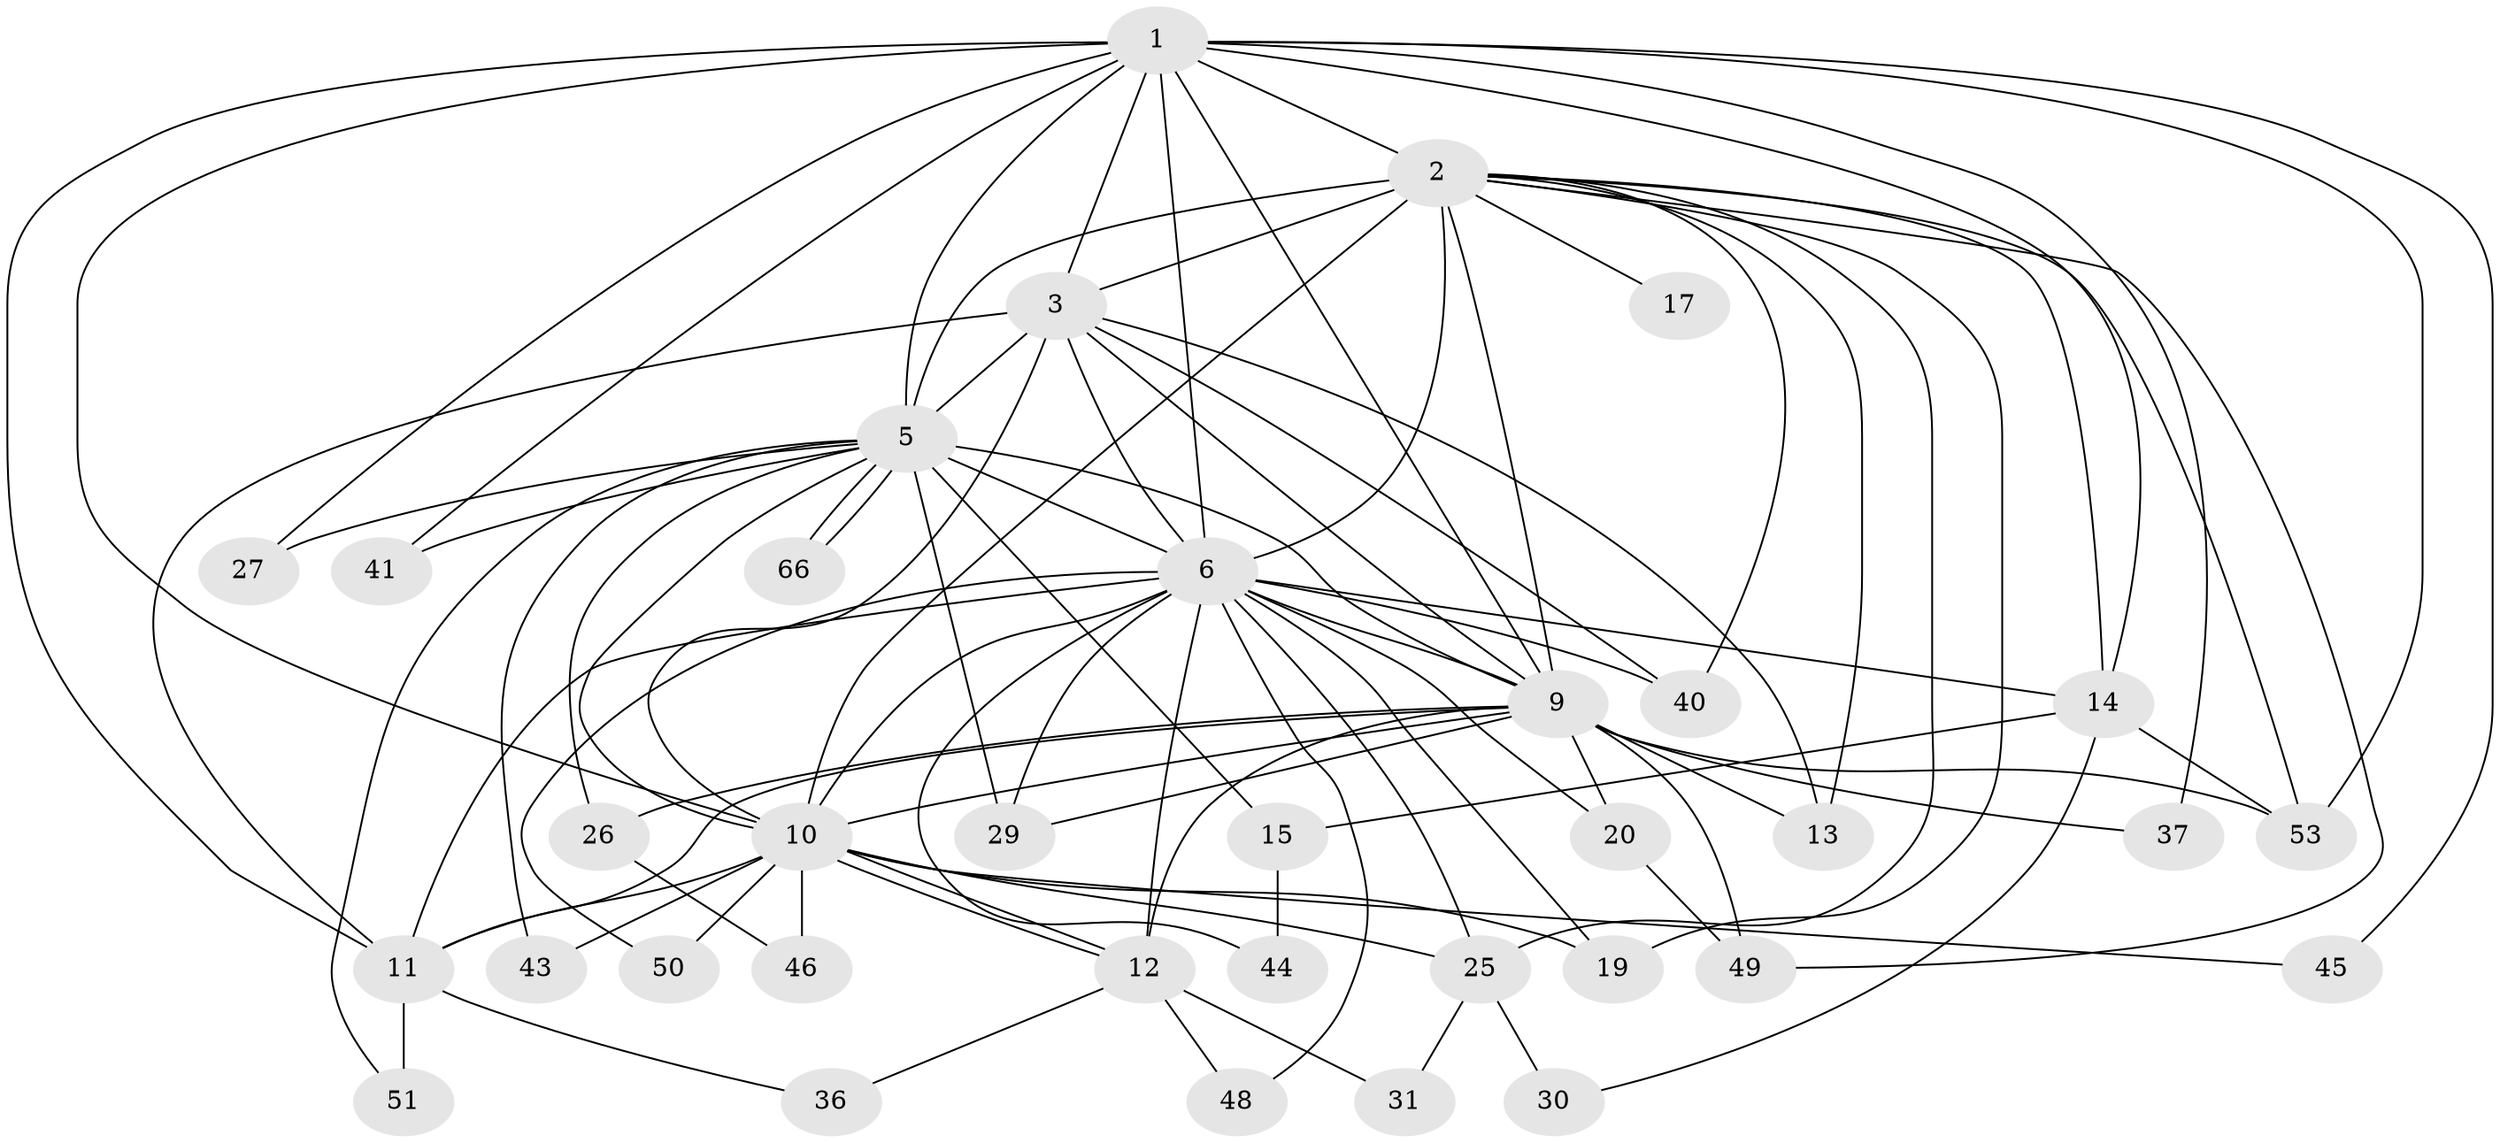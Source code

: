 // original degree distribution, {17: 0.02857142857142857, 12: 0.014285714285714285, 14: 0.014285714285714285, 19: 0.02857142857142857, 20: 0.014285714285714285, 18: 0.014285714285714285, 11: 0.014285714285714285, 22: 0.014285714285714285, 4: 0.05714285714285714, 8: 0.014285714285714285, 3: 0.14285714285714285, 6: 0.02857142857142857, 5: 0.04285714285714286, 2: 0.5714285714285714}
// Generated by graph-tools (version 1.1) at 2025/13/03/09/25 04:13:51]
// undirected, 35 vertices, 90 edges
graph export_dot {
graph [start="1"]
  node [color=gray90,style=filled];
  1;
  2 [super="+65+4+21"];
  3;
  5 [super="+8"];
  6 [super="+67+70+7+22+18"];
  9 [super="+57+35+28"];
  10 [super="+39"];
  11 [super="+23+32"];
  12 [super="+42"];
  13 [super="+33"];
  14 [super="+34"];
  15 [super="+62+38"];
  17;
  19;
  20;
  25;
  26;
  27;
  29 [super="+68"];
  30;
  31;
  36;
  37;
  40;
  41;
  43;
  44;
  45;
  46;
  48;
  49 [super="+61"];
  50;
  51;
  53 [super="+59+63"];
  66;
  1 -- 2 [weight=2];
  1 -- 3;
  1 -- 5 [weight=2];
  1 -- 6 [weight=3];
  1 -- 9;
  1 -- 10;
  1 -- 14;
  1 -- 27;
  1 -- 37;
  1 -- 41;
  1 -- 45;
  1 -- 53;
  1 -- 11;
  2 -- 3 [weight=3];
  2 -- 5 [weight=5];
  2 -- 6 [weight=7];
  2 -- 9 [weight=2];
  2 -- 10 [weight=2];
  2 -- 13;
  2 -- 40;
  2 -- 17;
  2 -- 19 [weight=2];
  2 -- 25;
  2 -- 49;
  2 -- 53;
  2 -- 14;
  3 -- 5 [weight=2];
  3 -- 6 [weight=3];
  3 -- 9;
  3 -- 10;
  3 -- 11;
  3 -- 13;
  3 -- 40;
  5 -- 6 [weight=5];
  5 -- 9 [weight=2];
  5 -- 10 [weight=2];
  5 -- 15 [weight=2];
  5 -- 26;
  5 -- 29 [weight=2];
  5 -- 41;
  5 -- 43;
  5 -- 51;
  5 -- 66;
  5 -- 66;
  5 -- 27;
  6 -- 9 [weight=3];
  6 -- 10 [weight=2];
  6 -- 14;
  6 -- 20;
  6 -- 29;
  6 -- 48;
  6 -- 50;
  6 -- 25;
  6 -- 19;
  6 -- 40;
  6 -- 11;
  6 -- 44;
  6 -- 12;
  9 -- 10 [weight=2];
  9 -- 11;
  9 -- 20;
  9 -- 26;
  9 -- 53;
  9 -- 12 [weight=3];
  9 -- 49;
  9 -- 13;
  9 -- 29 [weight=2];
  9 -- 37;
  10 -- 12;
  10 -- 12;
  10 -- 19;
  10 -- 25;
  10 -- 43;
  10 -- 45;
  10 -- 46;
  10 -- 50;
  10 -- 11;
  11 -- 51 [weight=2];
  11 -- 36;
  12 -- 31;
  12 -- 36;
  12 -- 48;
  14 -- 15;
  14 -- 30;
  14 -- 53;
  15 -- 44;
  20 -- 49;
  25 -- 30;
  25 -- 31;
  26 -- 46;
}
